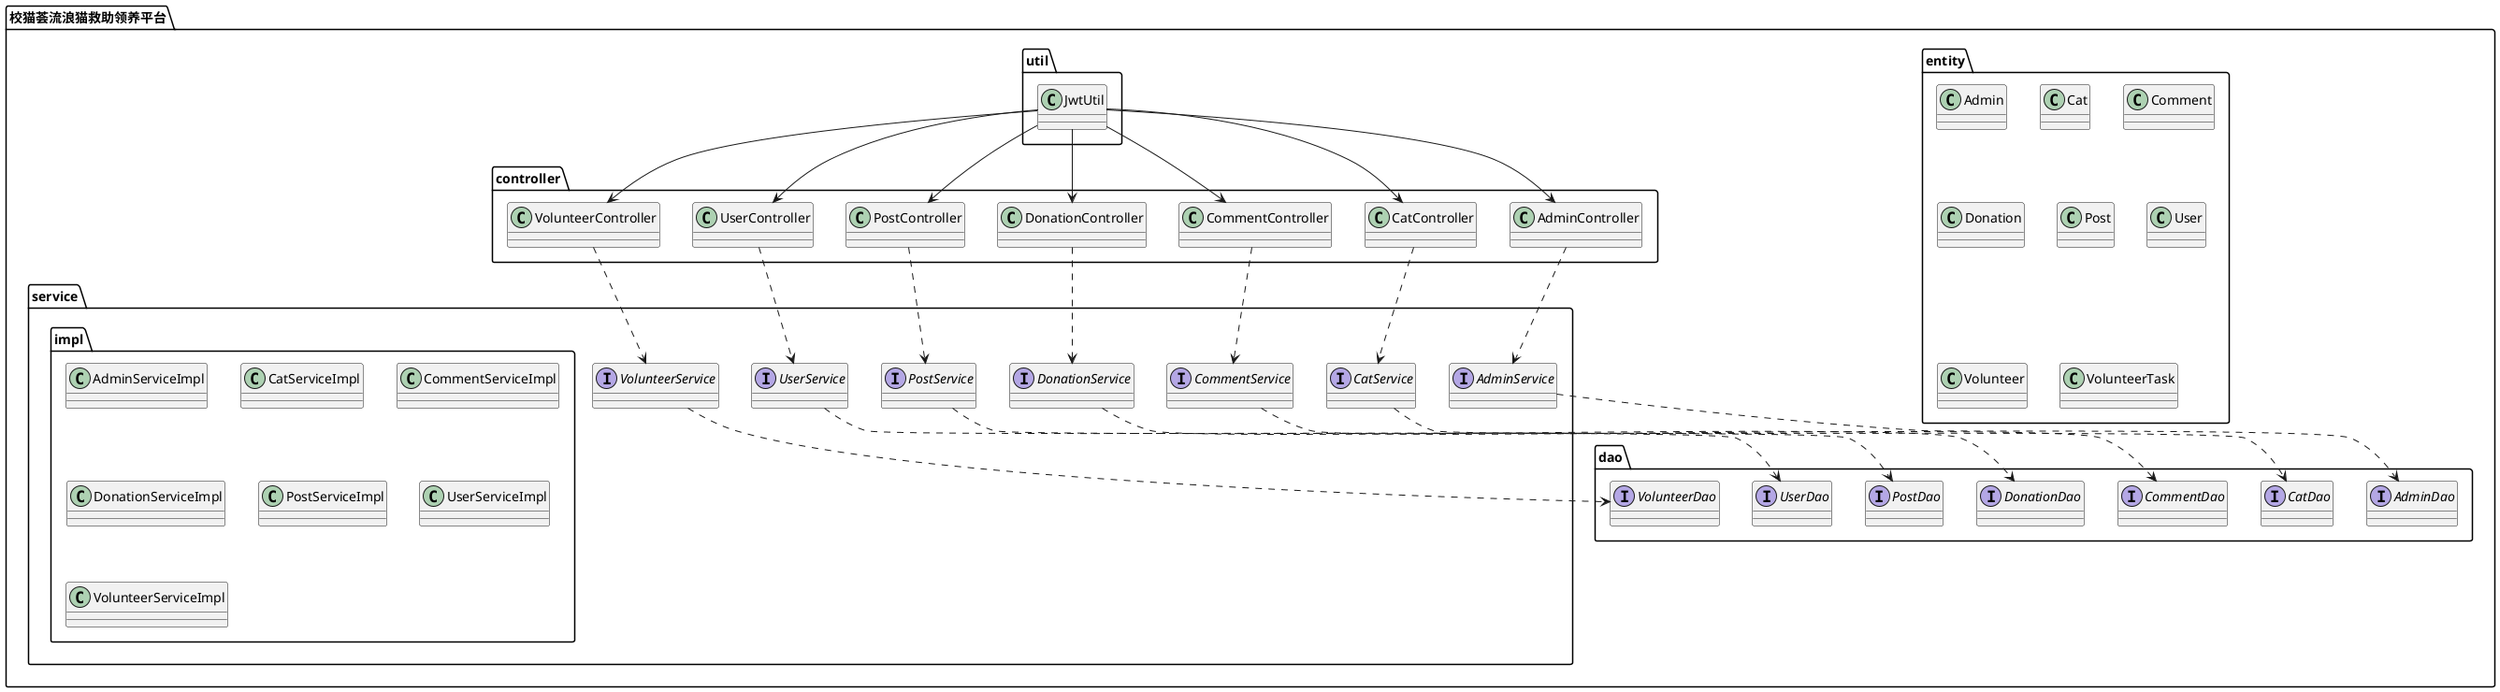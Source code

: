 @startuml
package "校猫荟流浪猫救助领养平台" {
  package controller {
    class AdminController
    class CatController
    class CommentController
    class DonationController
    class PostController
    class UserController
    class VolunteerController
  }
  package service {
    interface AdminService
    interface CatService
    interface CommentService
    interface DonationService
    interface PostService
    interface UserService
    interface VolunteerService
  }
  package service.impl {
    class AdminServiceImpl
    class CatServiceImpl
    class CommentServiceImpl
    class DonationServiceImpl
    class PostServiceImpl
    class UserServiceImpl
    class VolunteerServiceImpl
  }
  package dao {
    interface AdminDao
    interface CatDao
    interface CommentDao
    interface DonationDao
    interface PostDao
    interface UserDao
    interface VolunteerDao
  }
  package entity {
    class Admin
    class Cat
    class Comment
    class Donation
    class Post
    class User
    class Volunteer
    class VolunteerTask
  }
  package util {
    class JwtUtil
  }
  AdminController ..> AdminService
  CatController ..> CatService
  CommentController ..> CommentService
  DonationController ..> DonationService
  PostController ..> PostService
  UserController ..> UserService
  VolunteerController ..> VolunteerService
  AdminService ..> AdminDao
  CatService ..> CatDao
  CommentService ..> CommentDao
  DonationService ..> DonationDao
  PostService ..> PostDao
  UserService ..> UserDao
  VolunteerService ..> VolunteerDao
  JwtUtil --> AdminController
  JwtUtil --> CatController
  JwtUtil --> CommentController
  JwtUtil --> DonationController
  JwtUtil --> PostController
  JwtUtil --> UserController
  JwtUtil --> VolunteerController
}
@enduml